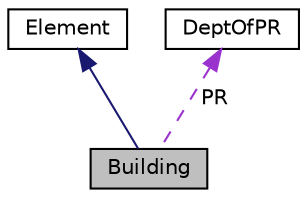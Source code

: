 digraph "Building"
{
 // LATEX_PDF_SIZE
  edge [fontname="Helvetica",fontsize="10",labelfontname="Helvetica",labelfontsize="10"];
  node [fontname="Helvetica",fontsize="10",shape=record];
  Node1 [label="Building",height=0.2,width=0.4,color="black", fillcolor="grey75", style="filled", fontcolor="black",tooltip="Base class for all types of buildings."];
  Node2 -> Node1 [dir="back",color="midnightblue",fontsize="10",style="solid"];
  Node2 [label="Element",height=0.2,width=0.4,color="black", fillcolor="white", style="filled",URL="$classElement.html",tooltip="Base class for elements that accept a visitor."];
  Node3 -> Node1 [dir="back",color="darkorchid3",fontsize="10",style="dashed",label=" PR" ];
  Node3 [label="DeptOfPR",height=0.2,width=0.4,color="black", fillcolor="white", style="filled",URL="$classDeptOfPR.html",tooltip="Manages the public relations aspect of the city system, observing buildings and citizens,..."];
}
